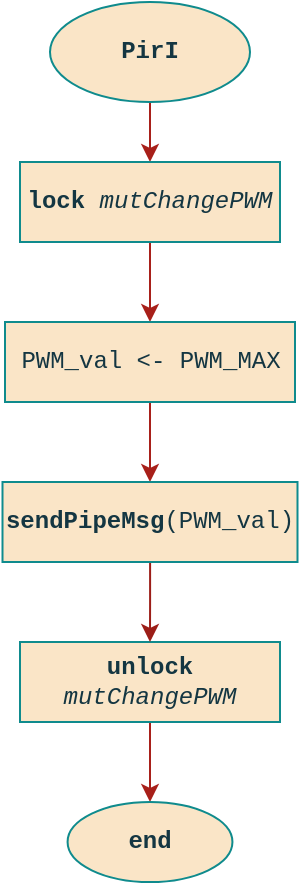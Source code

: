<mxfile version="15.9.4" type="github" pages="3">
  <diagram id="6MVn9-K-f2hmlOFg9ZMS" name="PIR">
    <mxGraphModel dx="1422" dy="793" grid="1" gridSize="10" guides="1" tooltips="1" connect="1" arrows="1" fold="1" page="1" pageScale="1" pageWidth="827" pageHeight="1169" background="none" math="0" shadow="0">
      <root>
        <mxCell id="0" />
        <mxCell id="1" parent="0" />
        <mxCell id="Gcko24SVet6PCV_JTMuN-30" style="edgeStyle=orthogonalEdgeStyle;curved=0;rounded=1;sketch=0;orthogonalLoop=1;jettySize=auto;html=1;entryX=0.5;entryY=0;entryDx=0;entryDy=0;fontColor=#143642;strokeColor=#A8201A;fillColor=#FAE5C7;" parent="1" source="Gcko24SVet6PCV_JTMuN-2" target="Gcko24SVet6PCV_JTMuN-21" edge="1">
          <mxGeometry relative="1" as="geometry" />
        </mxCell>
        <mxCell id="Gcko24SVet6PCV_JTMuN-2" value="&lt;b&gt;PirI&lt;/b&gt;" style="ellipse;whiteSpace=wrap;html=1;fontFamily=Courier New;fillColor=#FAE5C7;strokeColor=#0F8B8D;fontColor=#143642;" parent="1" vertex="1">
          <mxGeometry x="390" y="40" width="100" height="50" as="geometry" />
        </mxCell>
        <mxCell id="Gcko24SVet6PCV_JTMuN-31" style="edgeStyle=orthogonalEdgeStyle;curved=0;rounded=1;sketch=0;orthogonalLoop=1;jettySize=auto;html=1;fontColor=#143642;strokeColor=#A8201A;fillColor=#FAE5C7;" parent="1" source="Gcko24SVet6PCV_JTMuN-21" target="Gcko24SVet6PCV_JTMuN-22" edge="1">
          <mxGeometry relative="1" as="geometry" />
        </mxCell>
        <mxCell id="Gcko24SVet6PCV_JTMuN-21" value="&lt;div&gt;&lt;b&gt;lock&lt;/b&gt;&lt;i&gt; mutChangePWM&lt;/i&gt;&lt;br&gt;&lt;/div&gt;" style="rounded=0;whiteSpace=wrap;html=1;sketch=0;fontColor=#143642;strokeColor=#0F8B8D;fillColor=#FAE5C7;fontFamily=Courier New;" parent="1" vertex="1">
          <mxGeometry x="375" y="120" width="130" height="40" as="geometry" />
        </mxCell>
        <mxCell id="Gcko24SVet6PCV_JTMuN-29" value="" style="edgeStyle=orthogonalEdgeStyle;curved=0;rounded=1;sketch=0;orthogonalLoop=1;jettySize=auto;html=1;fontColor=#143642;strokeColor=#A8201A;fillColor=#FAE5C7;entryX=0.5;entryY=0;entryDx=0;entryDy=0;" parent="1" source="Gcko24SVet6PCV_JTMuN-22" target="Doet3kqwHVQq9Lj8GCUF-1" edge="1">
          <mxGeometry relative="1" as="geometry">
            <mxPoint x="440" y="280" as="targetPoint" />
          </mxGeometry>
        </mxCell>
        <mxCell id="Gcko24SVet6PCV_JTMuN-22" value="PWM_val &amp;lt;- PWM_MAX" style="rounded=0;whiteSpace=wrap;html=1;sketch=0;fontColor=#143642;strokeColor=#0F8B8D;fillColor=#FAE5C7;fontFamily=Courier New;" parent="1" vertex="1">
          <mxGeometry x="367.5" y="200" width="145" height="40" as="geometry" />
        </mxCell>
        <mxCell id="Gcko24SVet6PCV_JTMuN-33" value="" style="edgeStyle=orthogonalEdgeStyle;curved=0;rounded=1;sketch=0;orthogonalLoop=1;jettySize=auto;html=1;fontColor=#143642;strokeColor=#A8201A;fillColor=#FAE5C7;" parent="1" source="Gcko24SVet6PCV_JTMuN-24" target="Gcko24SVet6PCV_JTMuN-25" edge="1">
          <mxGeometry relative="1" as="geometry" />
        </mxCell>
        <mxCell id="Gcko24SVet6PCV_JTMuN-24" value="&lt;b&gt;unlock&lt;/b&gt;&lt;i&gt; mutChangePWM&lt;/i&gt;" style="rounded=0;whiteSpace=wrap;html=1;sketch=0;fontColor=#143642;strokeColor=#0F8B8D;fillColor=#FAE5C7;fontFamily=Courier New;" parent="1" vertex="1">
          <mxGeometry x="375" y="360" width="130" height="40" as="geometry" />
        </mxCell>
        <mxCell id="Gcko24SVet6PCV_JTMuN-25" value="&lt;b&gt;end&lt;/b&gt;" style="ellipse;whiteSpace=wrap;html=1;rounded=0;sketch=0;fontFamily=Courier New;fontColor=#143642;strokeColor=#0F8B8D;fillColor=#FAE5C7;" parent="1" vertex="1">
          <mxGeometry x="398.79" y="440" width="82.43" height="40" as="geometry" />
        </mxCell>
        <mxCell id="Doet3kqwHVQq9Lj8GCUF-3" value="" style="edgeStyle=orthogonalEdgeStyle;rounded=0;orthogonalLoop=1;jettySize=auto;html=1;strokeColor=#9C1E18;" edge="1" parent="1" source="Doet3kqwHVQq9Lj8GCUF-1" target="Gcko24SVet6PCV_JTMuN-24">
          <mxGeometry relative="1" as="geometry" />
        </mxCell>
        <mxCell id="Doet3kqwHVQq9Lj8GCUF-1" value="&lt;b&gt;sendPipeMsg&lt;/b&gt;(PWM_val)" style="rounded=0;whiteSpace=wrap;html=1;sketch=0;fontColor=#143642;strokeColor=#0F8B8D;fillColor=#FAE5C7;fontFamily=Courier New;" vertex="1" parent="1">
          <mxGeometry x="366.25" y="280" width="147.5" height="40" as="geometry" />
        </mxCell>
      </root>
    </mxGraphModel>
  </diagram>
  <diagram id="CB91oWFV4T3NT6r1UIy6" name="LDR">
    <mxGraphModel dx="1422" dy="793" grid="1" gridSize="10" guides="1" tooltips="1" connect="1" arrows="1" fold="1" page="1" pageScale="1" pageWidth="827" pageHeight="1169" math="0" shadow="0">
      <root>
        <mxCell id="QwTU3_7I9aL6epOTuIsi-0" />
        <mxCell id="QwTU3_7I9aL6epOTuIsi-1" parent="QwTU3_7I9aL6epOTuIsi-0" />
        <mxCell id="ciUFimvyQOYiIMuDzTQJ-2" value="" style="edgeStyle=orthogonalEdgeStyle;curved=0;rounded=1;sketch=0;orthogonalLoop=1;jettySize=auto;html=1;fontColor=#143642;strokeColor=#A8201A;fillColor=#FAE5C7;" parent="QwTU3_7I9aL6epOTuIsi-1" source="CuS5D0g-ncPxof96eLsm-1" target="CuS5D0g-ncPxof96eLsm-9" edge="1">
          <mxGeometry relative="1" as="geometry" />
        </mxCell>
        <mxCell id="CuS5D0g-ncPxof96eLsm-1" value="&lt;b&gt;LdrI&lt;/b&gt;" style="ellipse;whiteSpace=wrap;html=1;fontFamily=Courier New;fillColor=#FAE5C7;strokeColor=#0F8B8D;fontColor=#143642;" parent="QwTU3_7I9aL6epOTuIsi-1" vertex="1">
          <mxGeometry x="390" y="40" width="100" height="50" as="geometry" />
        </mxCell>
        <mxCell id="ciUFimvyQOYiIMuDzTQJ-8" value="" style="edgeStyle=orthogonalEdgeStyle;curved=0;rounded=1;sketch=0;orthogonalLoop=1;jettySize=auto;html=1;fontColor=#143642;strokeColor=#A8201A;fillColor=#FAE5C7;" parent="QwTU3_7I9aL6epOTuIsi-1" source="CuS5D0g-ncPxof96eLsm-9" target="ciUFimvyQOYiIMuDzTQJ-3" edge="1">
          <mxGeometry relative="1" as="geometry" />
        </mxCell>
        <mxCell id="CuS5D0g-ncPxof96eLsm-9" value="&lt;span class=&quot;pl-en&quot;&gt;lux &amp;lt;-&lt;/span&gt;&lt;b&gt;&lt;span class=&quot;pl-en&quot;&gt; get_lux&lt;/span&gt;&lt;/b&gt;" style="rounded=0;whiteSpace=wrap;html=1;sketch=0;fontColor=#143642;strokeColor=#0F8B8D;fillColor=#FAE5C7;fontFamily=Courier New;" parent="QwTU3_7I9aL6epOTuIsi-1" vertex="1">
          <mxGeometry x="375" y="120" width="130" height="40" as="geometry" />
        </mxCell>
        <mxCell id="CuS5D0g-ncPxof96eLsm-10" value="&lt;b&gt;end&lt;/b&gt;" style="ellipse;whiteSpace=wrap;html=1;rounded=0;sketch=0;fontFamily=Courier New;fontColor=#143642;strokeColor=#0F8B8D;fillColor=#FAE5C7;" parent="QwTU3_7I9aL6epOTuIsi-1" vertex="1">
          <mxGeometry x="398.79" y="680" width="82.43" height="40" as="geometry" />
        </mxCell>
        <mxCell id="ciUFimvyQOYiIMuDzTQJ-5" value="yes" style="edgeStyle=orthogonalEdgeStyle;curved=0;rounded=1;sketch=0;orthogonalLoop=1;jettySize=auto;html=1;exitX=0;exitY=0.5;exitDx=0;exitDy=0;fontColor=#143642;strokeColor=#A8201A;fillColor=#FAE5C7;" parent="QwTU3_7I9aL6epOTuIsi-1" source="ciUFimvyQOYiIMuDzTQJ-3" target="ciUFimvyQOYiIMuDzTQJ-4" edge="1">
          <mxGeometry x="-0.63" relative="1" as="geometry">
            <mxPoint as="offset" />
          </mxGeometry>
        </mxCell>
        <mxCell id="ciUFimvyQOYiIMuDzTQJ-7" value="no" style="edgeStyle=orthogonalEdgeStyle;curved=0;rounded=1;sketch=0;orthogonalLoop=1;jettySize=auto;html=1;exitX=1;exitY=0.5;exitDx=0;exitDy=0;entryX=0.5;entryY=0;entryDx=0;entryDy=0;fontColor=#143642;strokeColor=#A8201A;fillColor=#FAE5C7;" parent="QwTU3_7I9aL6epOTuIsi-1" source="ciUFimvyQOYiIMuDzTQJ-3" target="ciUFimvyQOYiIMuDzTQJ-6" edge="1">
          <mxGeometry x="-0.615" relative="1" as="geometry">
            <mxPoint as="offset" />
          </mxGeometry>
        </mxCell>
        <mxCell id="ciUFimvyQOYiIMuDzTQJ-3" value="&lt;div&gt;lux &amp;lt; &lt;br&gt;&lt;/div&gt;&lt;div&gt;GOOD_LIGHT_LUX?&lt;/div&gt;" style="rhombus;whiteSpace=wrap;html=1;rounded=0;sketch=0;fontColor=#143642;strokeColor=#0F8B8D;fillColor=#FAE5C7;fontFamily=Courier New;" parent="QwTU3_7I9aL6epOTuIsi-1" vertex="1">
          <mxGeometry x="365" y="200" width="150" height="80" as="geometry" />
        </mxCell>
        <mxCell id="ciUFimvyQOYiIMuDzTQJ-9" style="edgeStyle=orthogonalEdgeStyle;curved=0;rounded=1;sketch=0;orthogonalLoop=1;jettySize=auto;html=1;exitX=0.5;exitY=1;exitDx=0;exitDy=0;fontColor=#143642;strokeColor=#A8201A;fillColor=#FAE5C7;entryX=0;entryY=0.5;entryDx=0;entryDy=0;" parent="QwTU3_7I9aL6epOTuIsi-1" source="ciUFimvyQOYiIMuDzTQJ-4" target="ciUFimvyQOYiIMuDzTQJ-10" edge="1">
          <mxGeometry relative="1" as="geometry">
            <mxPoint x="440" y="400" as="targetPoint" />
          </mxGeometry>
        </mxCell>
        <mxCell id="ciUFimvyQOYiIMuDzTQJ-4" value="lowLightCon &amp;lt;- 1" style="rounded=0;whiteSpace=wrap;html=1;sketch=0;fontColor=#143642;strokeColor=#0F8B8D;fillColor=#FAE5C7;fontFamily=Courier New;" parent="QwTU3_7I9aL6epOTuIsi-1" vertex="1">
          <mxGeometry x="247.79" y="280" width="145" height="40" as="geometry" />
        </mxCell>
        <mxCell id="ciUFimvyQOYiIMuDzTQJ-11" style="edgeStyle=orthogonalEdgeStyle;curved=0;rounded=1;sketch=0;orthogonalLoop=1;jettySize=auto;html=1;entryX=1;entryY=0.5;entryDx=0;entryDy=0;fontColor=#143642;strokeColor=#A8201A;fillColor=#FAE5C7;exitX=0.5;exitY=1;exitDx=0;exitDy=0;" parent="QwTU3_7I9aL6epOTuIsi-1" source="ciUFimvyQOYiIMuDzTQJ-6" target="ciUFimvyQOYiIMuDzTQJ-10" edge="1">
          <mxGeometry relative="1" as="geometry">
            <Array as="points">
              <mxPoint x="560" y="360" />
            </Array>
          </mxGeometry>
        </mxCell>
        <mxCell id="ciUFimvyQOYiIMuDzTQJ-6" value="lowLightCon &amp;lt;- 0" style="rounded=0;whiteSpace=wrap;html=1;sketch=0;fontColor=#143642;strokeColor=#0F8B8D;fillColor=#FAE5C7;fontFamily=Courier New;" parent="QwTU3_7I9aL6epOTuIsi-1" vertex="1">
          <mxGeometry x="490" y="280" width="140" height="40" as="geometry" />
        </mxCell>
        <mxCell id="AUnP-TKmXqhrR1WMhXn4-2" value="" style="edgeStyle=orthogonalEdgeStyle;rounded=0;orthogonalLoop=1;jettySize=auto;html=1;strokeColor=#9C1E18;" edge="1" parent="QwTU3_7I9aL6epOTuIsi-1" source="ciUFimvyQOYiIMuDzTQJ-10" target="AUnP-TKmXqhrR1WMhXn4-1">
          <mxGeometry relative="1" as="geometry" />
        </mxCell>
        <mxCell id="ciUFimvyQOYiIMuDzTQJ-10" value="" style="ellipse;whiteSpace=wrap;html=1;aspect=fixed;rounded=0;sketch=0;fontColor=#143642;strokeColor=#0F8B8D;fillColor=#FAE5C7;" parent="QwTU3_7I9aL6epOTuIsi-1" vertex="1">
          <mxGeometry x="430" y="350" width="20" height="20" as="geometry" />
        </mxCell>
        <mxCell id="8i8IiH6lQESXoLl99rpn-0" value=" " style="text;html=1;align=center;verticalAlign=middle;resizable=0;points=[];autosize=1;strokeColor=none;fillColor=none;" vertex="1" parent="QwTU3_7I9aL6epOTuIsi-1">
          <mxGeometry x="70" y="45" width="20" height="10" as="geometry" />
        </mxCell>
        <mxCell id="AUnP-TKmXqhrR1WMhXn4-5" value="no" style="edgeStyle=orthogonalEdgeStyle;rounded=1;orthogonalLoop=1;jettySize=auto;html=1;entryX=0.5;entryY=0;entryDx=0;entryDy=0;strokeColor=#9C1E18;" edge="1" parent="QwTU3_7I9aL6epOTuIsi-1" source="AUnP-TKmXqhrR1WMhXn4-1" target="AUnP-TKmXqhrR1WMhXn4-4">
          <mxGeometry x="-0.412" relative="1" as="geometry">
            <Array as="points">
              <mxPoint x="560" y="440" />
            </Array>
            <mxPoint as="offset" />
          </mxGeometry>
        </mxCell>
        <mxCell id="4V6kU3cSFw_l0EQlSLQ7-5" value="yes" style="edgeStyle=orthogonalEdgeStyle;rounded=1;orthogonalLoop=1;jettySize=auto;html=1;entryX=0;entryY=0.5;entryDx=0;entryDy=0;strokeColor=#9C1E18;" edge="1" parent="QwTU3_7I9aL6epOTuIsi-1" source="AUnP-TKmXqhrR1WMhXn4-1" target="AUnP-TKmXqhrR1WMhXn4-3">
          <mxGeometry x="-0.915" relative="1" as="geometry">
            <Array as="points">
              <mxPoint x="320" y="440" />
              <mxPoint x="320" y="640" />
            </Array>
            <mxPoint as="offset" />
          </mxGeometry>
        </mxCell>
        <mxCell id="AUnP-TKmXqhrR1WMhXn4-1" value="&lt;div&gt;lightCon =&lt;/div&gt;&lt;div&gt;lowLightCon?&lt;/div&gt;" style="rhombus;whiteSpace=wrap;html=1;rounded=0;sketch=0;fontColor=#143642;strokeColor=#0F8B8D;fillColor=#FAE5C7;fontFamily=Courier New;" vertex="1" parent="QwTU3_7I9aL6epOTuIsi-1">
          <mxGeometry x="365" y="400" width="150" height="80" as="geometry" />
        </mxCell>
        <mxCell id="4V6kU3cSFw_l0EQlSLQ7-2" value="" style="edgeStyle=orthogonalEdgeStyle;rounded=1;orthogonalLoop=1;jettySize=auto;html=1;strokeColor=#9C1E18;" edge="1" parent="QwTU3_7I9aL6epOTuIsi-1" source="AUnP-TKmXqhrR1WMhXn4-3" target="CuS5D0g-ncPxof96eLsm-10">
          <mxGeometry relative="1" as="geometry" />
        </mxCell>
        <mxCell id="AUnP-TKmXqhrR1WMhXn4-3" value="" style="ellipse;whiteSpace=wrap;html=1;aspect=fixed;rounded=0;sketch=0;fontColor=#143642;strokeColor=#0F8B8D;fillColor=#FAE5C7;" vertex="1" parent="QwTU3_7I9aL6epOTuIsi-1">
          <mxGeometry x="430" y="630" width="20" height="20" as="geometry" />
        </mxCell>
        <mxCell id="4V6kU3cSFw_l0EQlSLQ7-1" value="" style="edgeStyle=orthogonalEdgeStyle;rounded=1;orthogonalLoop=1;jettySize=auto;html=1;strokeColor=#9C1E18;" edge="1" parent="QwTU3_7I9aL6epOTuIsi-1" source="AUnP-TKmXqhrR1WMhXn4-4" target="4V6kU3cSFw_l0EQlSLQ7-0">
          <mxGeometry relative="1" as="geometry" />
        </mxCell>
        <mxCell id="AUnP-TKmXqhrR1WMhXn4-4" value="lightCon &amp;lt;- lowLightCon" style="rounded=0;whiteSpace=wrap;html=1;sketch=0;fontColor=#143642;strokeColor=#0F8B8D;fillColor=#FAE5C7;fontFamily=Courier New;" vertex="1" parent="QwTU3_7I9aL6epOTuIsi-1">
          <mxGeometry x="487.5" y="480" width="145" height="40" as="geometry" />
        </mxCell>
        <mxCell id="4V6kU3cSFw_l0EQlSLQ7-4" style="edgeStyle=orthogonalEdgeStyle;rounded=1;orthogonalLoop=1;jettySize=auto;html=1;entryX=1;entryY=0.5;entryDx=0;entryDy=0;strokeColor=#9C1E18;" edge="1" parent="QwTU3_7I9aL6epOTuIsi-1" source="4V6kU3cSFw_l0EQlSLQ7-0" target="AUnP-TKmXqhrR1WMhXn4-3">
          <mxGeometry relative="1" as="geometry">
            <Array as="points">
              <mxPoint x="560" y="640" />
            </Array>
          </mxGeometry>
        </mxCell>
        <mxCell id="4V6kU3cSFw_l0EQlSLQ7-0" value="&lt;b&gt;sendPipeMsg&lt;/b&gt;(lightCon)" style="rounded=0;whiteSpace=wrap;html=1;sketch=0;fontColor=#143642;strokeColor=#0F8B8D;fillColor=#FAE5C7;fontFamily=Courier New;" vertex="1" parent="QwTU3_7I9aL6epOTuIsi-1">
          <mxGeometry x="483.13" y="560" width="153.75" height="40" as="geometry" />
        </mxCell>
      </root>
    </mxGraphModel>
  </diagram>
  <diagram name="LampFailureDetector" id="crEhkNCk3qtKtnuMgJ-x">
    <mxGraphModel dx="1422" dy="793" grid="1" gridSize="10" guides="1" tooltips="1" connect="1" arrows="1" fold="1" page="1" pageScale="1" pageWidth="827" pageHeight="1169" math="0" shadow="0">
      <root>
        <mxCell id="Bx_ARA9q-0QDqYH6pCcG-0" />
        <mxCell id="Bx_ARA9q-0QDqYH6pCcG-1" parent="Bx_ARA9q-0QDqYH6pCcG-0" />
        <mxCell id="dKyznl8XkJQDiSsBkxwj-4" value="" style="edgeStyle=orthogonalEdgeStyle;rounded=1;orthogonalLoop=1;jettySize=auto;html=1;strokeColor=#9C1E18;" edge="1" parent="Bx_ARA9q-0QDqYH6pCcG-1" source="Bx_ARA9q-0QDqYH6pCcG-3" target="dKyznl8XkJQDiSsBkxwj-3">
          <mxGeometry relative="1" as="geometry" />
        </mxCell>
        <mxCell id="Bx_ARA9q-0QDqYH6pCcG-3" value="&lt;b&gt;FailureI&lt;/b&gt;" style="ellipse;whiteSpace=wrap;html=1;fontFamily=Courier New;fillColor=#FAE5C7;strokeColor=#0F8B8D;fontColor=#143642;" vertex="1" parent="Bx_ARA9q-0QDqYH6pCcG-1">
          <mxGeometry x="390" y="40" width="100" height="50" as="geometry" />
        </mxCell>
        <mxCell id="Bx_ARA9q-0QDqYH6pCcG-6" value="&lt;b&gt;end&lt;/b&gt;" style="ellipse;whiteSpace=wrap;html=1;rounded=0;sketch=0;fontFamily=Courier New;fontColor=#143642;strokeColor=#0F8B8D;fillColor=#FAE5C7;" vertex="1" parent="Bx_ARA9q-0QDqYH6pCcG-1">
          <mxGeometry x="398.79" y="440" width="82.43" height="40" as="geometry" />
        </mxCell>
        <mxCell id="Bx_ARA9q-0QDqYH6pCcG-16" value=" " style="text;html=1;align=center;verticalAlign=middle;resizable=0;points=[];autosize=1;strokeColor=none;fillColor=none;" vertex="1" parent="Bx_ARA9q-0QDqYH6pCcG-1">
          <mxGeometry x="70" y="45" width="20" height="10" as="geometry" />
        </mxCell>
        <mxCell id="-CVpYwuM6frTm6pe-wlj-0" value="" style="edgeStyle=orthogonalEdgeStyle;curved=0;rounded=1;sketch=0;orthogonalLoop=1;jettySize=auto;html=1;fontColor=#143642;strokeColor=#A8201A;fillColor=#FAE5C7;entryX=0.5;entryY=0;entryDx=0;entryDy=0;" edge="1" parent="Bx_ARA9q-0QDqYH6pCcG-1" source="-CVpYwuM6frTm6pe-wlj-1" target="-CVpYwuM6frTm6pe-wlj-2">
          <mxGeometry relative="1" as="geometry">
            <mxPoint x="440" y="280" as="targetPoint" />
          </mxGeometry>
        </mxCell>
        <mxCell id="-CVpYwuM6frTm6pe-wlj-1" value="PWM_val &amp;lt;- 0" style="rounded=0;whiteSpace=wrap;html=1;sketch=0;fontColor=#143642;strokeColor=#0F8B8D;fillColor=#FAE5C7;fontFamily=Courier New;" vertex="1" parent="Bx_ARA9q-0QDqYH6pCcG-1">
          <mxGeometry x="367.5" y="200" width="145" height="40" as="geometry" />
        </mxCell>
        <mxCell id="dKyznl8XkJQDiSsBkxwj-1" value="" style="edgeStyle=orthogonalEdgeStyle;rounded=1;orthogonalLoop=1;jettySize=auto;html=1;strokeColor=#9C1E18;" edge="1" parent="Bx_ARA9q-0QDqYH6pCcG-1" source="-CVpYwuM6frTm6pe-wlj-2" target="dKyznl8XkJQDiSsBkxwj-0">
          <mxGeometry relative="1" as="geometry" />
        </mxCell>
        <mxCell id="-CVpYwuM6frTm6pe-wlj-2" value="&lt;b&gt;sendPipeMsg&lt;/b&gt;(PWM_val)" style="rounded=0;whiteSpace=wrap;html=1;sketch=0;fontColor=#143642;strokeColor=#0F8B8D;fillColor=#FAE5C7;fontFamily=Courier New;" vertex="1" parent="Bx_ARA9q-0QDqYH6pCcG-1">
          <mxGeometry x="366.25" y="280" width="147.5" height="40" as="geometry" />
        </mxCell>
        <mxCell id="dKyznl8XkJQDiSsBkxwj-6" value="" style="edgeStyle=orthogonalEdgeStyle;rounded=1;orthogonalLoop=1;jettySize=auto;html=1;strokeColor=#9C1E18;" edge="1" parent="Bx_ARA9q-0QDqYH6pCcG-1" source="dKyznl8XkJQDiSsBkxwj-0" target="Bx_ARA9q-0QDqYH6pCcG-6">
          <mxGeometry relative="1" as="geometry" />
        </mxCell>
        <mxCell id="dKyznl8XkJQDiSsBkxwj-0" value="&lt;b&gt;sendPipeMsg&lt;/b&gt;(LampFailMessage)" style="rounded=0;whiteSpace=wrap;html=1;sketch=0;fontColor=#143642;strokeColor=#0F8B8D;fillColor=#FAE5C7;fontFamily=Courier New;" vertex="1" parent="Bx_ARA9q-0QDqYH6pCcG-1">
          <mxGeometry x="338.75" y="360" width="202.5" height="40" as="geometry" />
        </mxCell>
        <mxCell id="dKyznl8XkJQDiSsBkxwj-5" value="" style="edgeStyle=orthogonalEdgeStyle;rounded=1;orthogonalLoop=1;jettySize=auto;html=1;strokeColor=#9C1E18;" edge="1" parent="Bx_ARA9q-0QDqYH6pCcG-1" source="dKyznl8XkJQDiSsBkxwj-3" target="-CVpYwuM6frTm6pe-wlj-1">
          <mxGeometry relative="1" as="geometry" />
        </mxCell>
        <mxCell id="dKyznl8XkJQDiSsBkxwj-3" value="&lt;b&gt;Restart timer&lt;/b&gt; (timFailureDet)" style="rounded=0;whiteSpace=wrap;html=1;sketch=0;fontColor=#143642;strokeColor=#0F8B8D;fillColor=#FAE5C7;fontFamily=Courier New;" vertex="1" parent="Bx_ARA9q-0QDqYH6pCcG-1">
          <mxGeometry x="367.5" y="120" width="145" height="40" as="geometry" />
        </mxCell>
      </root>
    </mxGraphModel>
  </diagram>
</mxfile>
